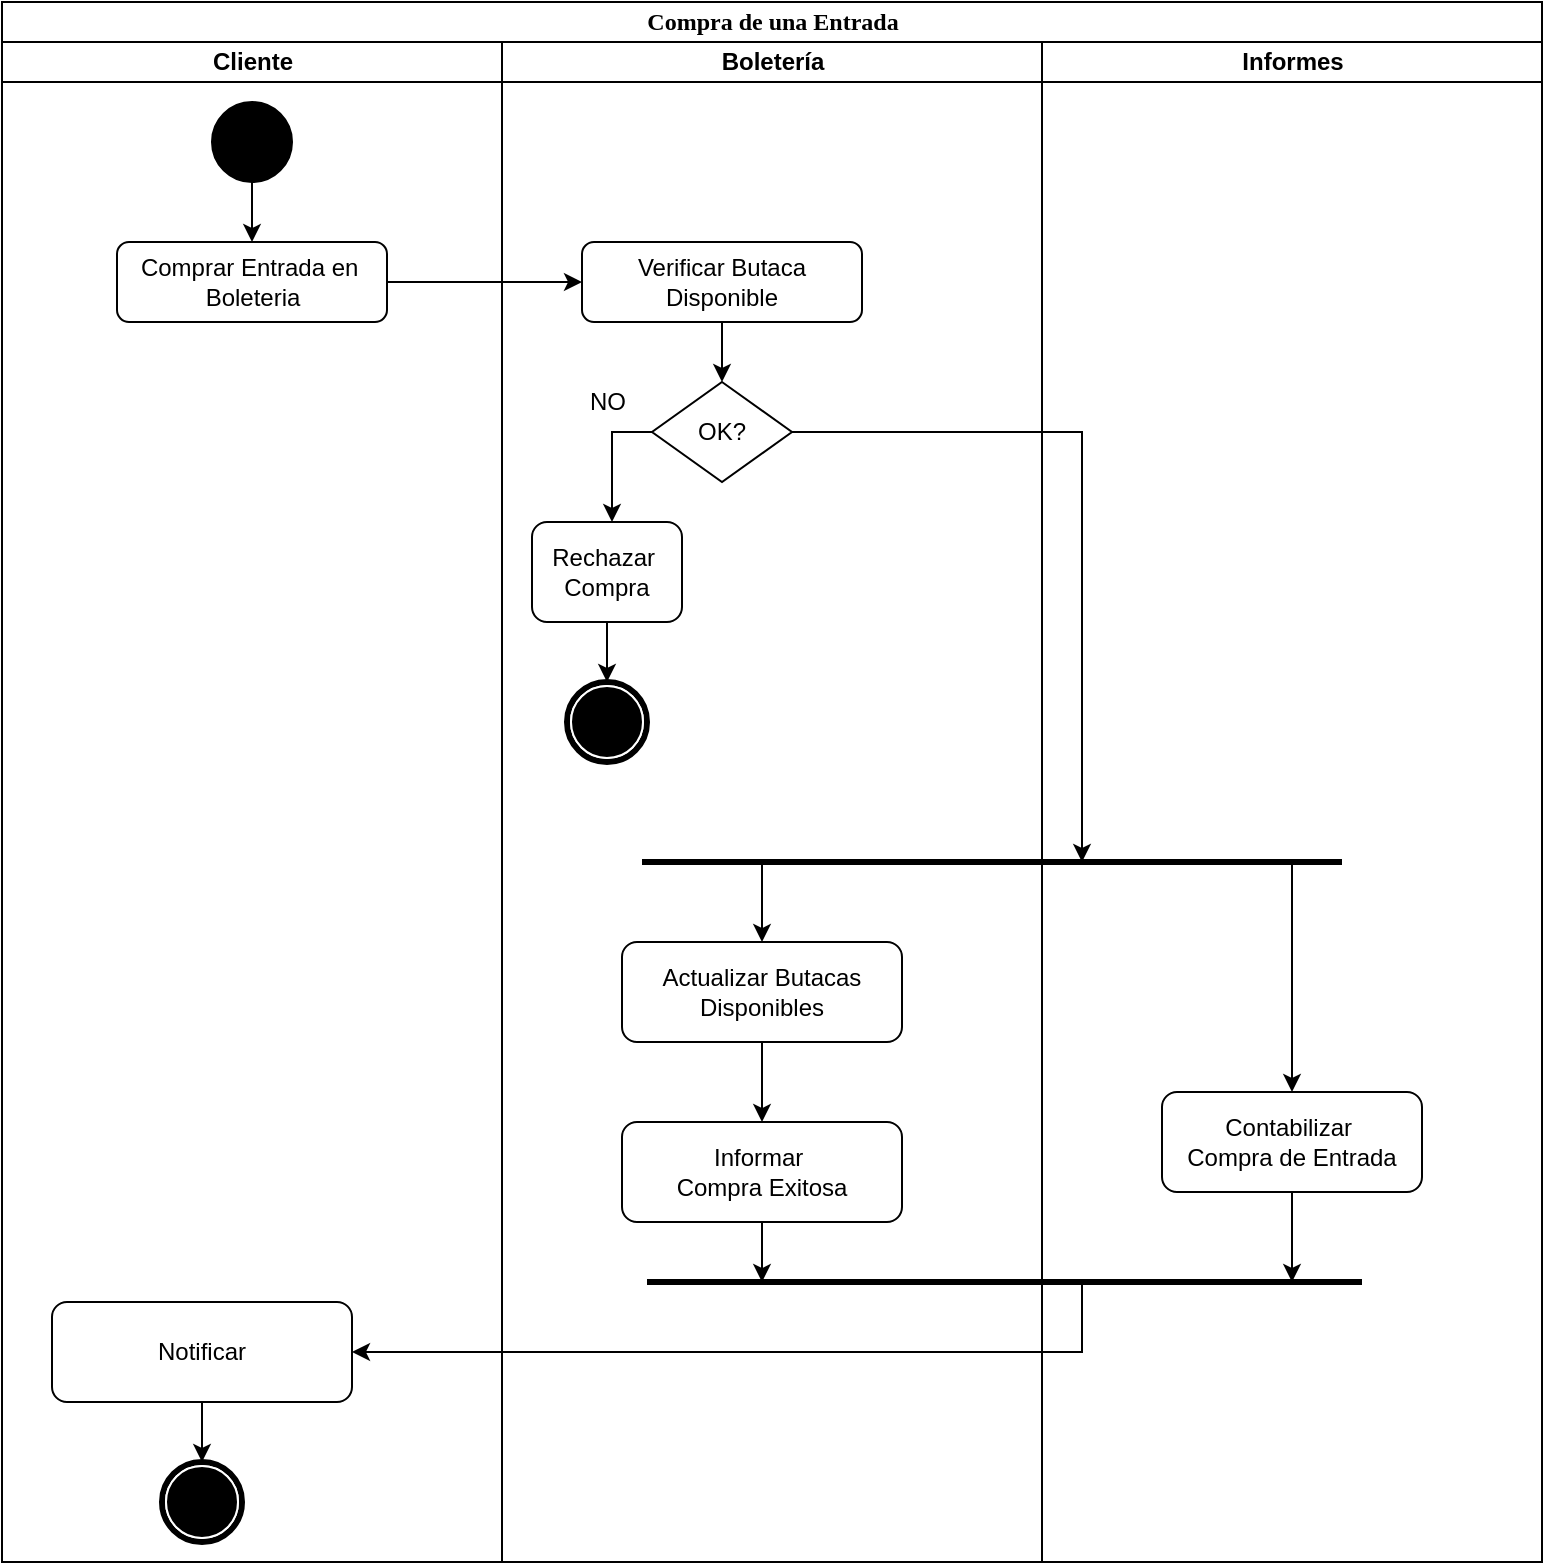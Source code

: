 <mxfile version="14.4.5" type="device"><diagram id="prtHgNgQTEPvFCAcTncT" name="Page-1"><mxGraphModel dx="1673" dy="831" grid="1" gridSize="10" guides="1" tooltips="1" connect="1" arrows="1" fold="1" page="1" pageScale="1" pageWidth="827" pageHeight="1169" math="0" shadow="0"><root><mxCell id="0"/><mxCell id="1" parent="0"/><mxCell id="8IdmzSKDxxxulXvF4Bli-1" value="Compra de una Entrada" style="swimlane;html=1;childLayout=stackLayout;startSize=20;rounded=0;shadow=0;comic=0;labelBackgroundColor=none;strokeWidth=1;fontFamily=Verdana;fontSize=12;align=center;" parent="1" vertex="1"><mxGeometry x="40" y="20" width="770" height="780" as="geometry"/></mxCell><mxCell id="8IdmzSKDxxxulXvF4Bli-2" value="Cliente" style="swimlane;html=1;startSize=20;" parent="8IdmzSKDxxxulXvF4Bli-1" vertex="1"><mxGeometry y="20" width="250" height="760" as="geometry"/></mxCell><mxCell id="8IdmzSKDxxxulXvF4Bli-3" style="edgeStyle=orthogonalEdgeStyle;rounded=0;orthogonalLoop=1;jettySize=auto;html=1;" parent="8IdmzSKDxxxulXvF4Bli-2" source="8IdmzSKDxxxulXvF4Bli-4" target="8IdmzSKDxxxulXvF4Bli-5" edge="1"><mxGeometry relative="1" as="geometry"/></mxCell><mxCell id="8IdmzSKDxxxulXvF4Bli-4" value="" style="ellipse;whiteSpace=wrap;html=1;rounded=0;shadow=0;comic=0;labelBackgroundColor=none;strokeWidth=1;fillColor=#000000;fontFamily=Verdana;fontSize=12;align=center;" parent="8IdmzSKDxxxulXvF4Bli-2" vertex="1"><mxGeometry x="105" y="30" width="40" height="40" as="geometry"/></mxCell><mxCell id="8IdmzSKDxxxulXvF4Bli-5" value="Comprar Entrada en&amp;nbsp;&lt;br&gt;Boleteria" style="rounded=1;whiteSpace=wrap;html=1;" parent="8IdmzSKDxxxulXvF4Bli-2" vertex="1"><mxGeometry x="57.5" y="100" width="135" height="40" as="geometry"/></mxCell><mxCell id="8IdmzSKDxxxulXvF4Bli-6" value="Notificar" style="rounded=1;whiteSpace=wrap;html=1;" parent="8IdmzSKDxxxulXvF4Bli-2" vertex="1"><mxGeometry x="25" y="630" width="150" height="50" as="geometry"/></mxCell><mxCell id="8IdmzSKDxxxulXvF4Bli-7" style="edgeStyle=orthogonalEdgeStyle;rounded=0;orthogonalLoop=1;jettySize=auto;html=1;startArrow=none;startFill=0;endArrow=classic;endFill=1;strokeWidth=1;exitX=0.5;exitY=1;exitDx=0;exitDy=0;entryX=0.5;entryY=0;entryDx=0;entryDy=0;" parent="8IdmzSKDxxxulXvF4Bli-2" source="8IdmzSKDxxxulXvF4Bli-6" target="8IdmzSKDxxxulXvF4Bli-8" edge="1"><mxGeometry relative="1" as="geometry"><mxPoint x="100" y="720.0" as="targetPoint"/><mxPoint x="100" y="670" as="sourcePoint"/></mxGeometry></mxCell><mxCell id="8IdmzSKDxxxulXvF4Bli-8" value="" style="shape=mxgraph.bpmn.shape;html=1;verticalLabelPosition=bottom;labelBackgroundColor=#ffffff;verticalAlign=top;perimeter=ellipsePerimeter;outline=end;symbol=terminate;rounded=0;shadow=0;comic=0;strokeWidth=1;fontFamily=Verdana;fontSize=12;align=center;" parent="8IdmzSKDxxxulXvF4Bli-2" vertex="1"><mxGeometry x="80" y="710" width="40" height="40" as="geometry"/></mxCell><mxCell id="8IdmzSKDxxxulXvF4Bli-9" value="Boletería" style="swimlane;html=1;startSize=20;" parent="8IdmzSKDxxxulXvF4Bli-1" vertex="1"><mxGeometry x="250" y="20" width="270" height="760" as="geometry"/></mxCell><mxCell id="8IdmzSKDxxxulXvF4Bli-10" value="" style="shape=mxgraph.bpmn.shape;html=1;verticalLabelPosition=bottom;labelBackgroundColor=#ffffff;verticalAlign=top;perimeter=ellipsePerimeter;outline=end;symbol=terminate;rounded=0;shadow=0;comic=0;strokeWidth=1;fontFamily=Verdana;fontSize=12;align=center;" parent="8IdmzSKDxxxulXvF4Bli-9" vertex="1"><mxGeometry x="32.5" y="320" width="40" height="40" as="geometry"/></mxCell><mxCell id="8IdmzSKDxxxulXvF4Bli-11" style="edgeStyle=orthogonalEdgeStyle;rounded=0;orthogonalLoop=1;jettySize=auto;html=1;entryX=0.5;entryY=0;entryDx=0;entryDy=0;" parent="8IdmzSKDxxxulXvF4Bli-9" source="8IdmzSKDxxxulXvF4Bli-12" target="8IdmzSKDxxxulXvF4Bli-10" edge="1"><mxGeometry relative="1" as="geometry"/></mxCell><mxCell id="8IdmzSKDxxxulXvF4Bli-12" value="Rechazar&amp;nbsp;&lt;br&gt;Compra" style="rounded=1;whiteSpace=wrap;html=1;" parent="8IdmzSKDxxxulXvF4Bli-9" vertex="1"><mxGeometry x="15" y="240" width="75" height="50" as="geometry"/></mxCell><mxCell id="8IdmzSKDxxxulXvF4Bli-13" style="edgeStyle=orthogonalEdgeStyle;rounded=0;orthogonalLoop=1;jettySize=auto;html=1;" parent="8IdmzSKDxxxulXvF4Bli-9" source="8IdmzSKDxxxulXvF4Bli-16" edge="1"><mxGeometry relative="1" as="geometry"><mxPoint x="55" y="240" as="targetPoint"/><Array as="points"><mxPoint x="55" y="195"/><mxPoint x="55" y="240"/></Array></mxGeometry></mxCell><mxCell id="8IdmzSKDxxxulXvF4Bli-14" value="&lt;br&gt;" style="edgeLabel;html=1;align=center;verticalAlign=middle;resizable=0;points=[];" parent="8IdmzSKDxxxulXvF4Bli-13" vertex="1" connectable="0"><mxGeometry x="-0.434" y="4" relative="1" as="geometry"><mxPoint as="offset"/></mxGeometry></mxCell><mxCell id="8IdmzSKDxxxulXvF4Bli-15" style="edgeStyle=orthogonalEdgeStyle;rounded=0;orthogonalLoop=1;jettySize=auto;html=1;" parent="8IdmzSKDxxxulXvF4Bli-9" source="8IdmzSKDxxxulXvF4Bli-16" edge="1"><mxGeometry relative="1" as="geometry"><Array as="points"><mxPoint x="290" y="195"/></Array><mxPoint x="290" y="410" as="targetPoint"/></mxGeometry></mxCell><mxCell id="8IdmzSKDxxxulXvF4Bli-16" value="OK?" style="rhombus;whiteSpace=wrap;html=1;" parent="8IdmzSKDxxxulXvF4Bli-9" vertex="1"><mxGeometry x="75" y="170" width="70" height="50" as="geometry"/></mxCell><mxCell id="8IdmzSKDxxxulXvF4Bli-17" style="edgeStyle=orthogonalEdgeStyle;rounded=0;orthogonalLoop=1;jettySize=auto;html=1;" parent="8IdmzSKDxxxulXvF4Bli-9" source="8IdmzSKDxxxulXvF4Bli-18" target="8IdmzSKDxxxulXvF4Bli-16" edge="1"><mxGeometry relative="1" as="geometry"/></mxCell><mxCell id="8IdmzSKDxxxulXvF4Bli-18" value="Verificar Butaca Disponible" style="rounded=1;whiteSpace=wrap;html=1;" parent="8IdmzSKDxxxulXvF4Bli-9" vertex="1"><mxGeometry x="40" y="100" width="140" height="40" as="geometry"/></mxCell><mxCell id="8IdmzSKDxxxulXvF4Bli-19" value="NO" style="text;html=1;strokeColor=none;fillColor=none;align=center;verticalAlign=middle;whiteSpace=wrap;rounded=0;" parent="8IdmzSKDxxxulXvF4Bli-9" vertex="1"><mxGeometry x="33" y="170" width="40" height="20" as="geometry"/></mxCell><mxCell id="8IdmzSKDxxxulXvF4Bli-20" value="Informar&amp;nbsp;&lt;br&gt;Compra Exitosa" style="rounded=1;whiteSpace=wrap;html=1;" parent="8IdmzSKDxxxulXvF4Bli-9" vertex="1"><mxGeometry x="60" y="540" width="140" height="50" as="geometry"/></mxCell><mxCell id="8IdmzSKDxxxulXvF4Bli-23" value="" style="endArrow=none;html=1;strokeWidth=3;" parent="8IdmzSKDxxxulXvF4Bli-9" edge="1"><mxGeometry width="50" height="50" relative="1" as="geometry"><mxPoint x="72.5" y="620" as="sourcePoint"/><mxPoint x="430" y="620" as="targetPoint"/></mxGeometry></mxCell><mxCell id="8IdmzSKDxxxulXvF4Bli-24" value="" style="endArrow=none;html=1;strokeWidth=3;" parent="8IdmzSKDxxxulXvF4Bli-9" edge="1"><mxGeometry width="50" height="50" relative="1" as="geometry"><mxPoint x="70" y="410" as="sourcePoint"/><mxPoint x="420" y="410" as="targetPoint"/></mxGeometry></mxCell><mxCell id="j5inL4M-kYh9RtNIt1dq-1" value="Actualizar Butacas&lt;br&gt;Disponibles" style="rounded=1;whiteSpace=wrap;html=1;" vertex="1" parent="8IdmzSKDxxxulXvF4Bli-9"><mxGeometry x="60" y="450" width="140" height="50" as="geometry"/></mxCell><mxCell id="j5inL4M-kYh9RtNIt1dq-3" style="edgeStyle=orthogonalEdgeStyle;rounded=0;orthogonalLoop=1;jettySize=auto;html=1;startArrow=none;startFill=0;endArrow=classic;endFill=1;strokeWidth=1;entryX=0.5;entryY=0;entryDx=0;entryDy=0;exitX=0.5;exitY=1;exitDx=0;exitDy=0;" edge="1" parent="8IdmzSKDxxxulXvF4Bli-9" source="j5inL4M-kYh9RtNIt1dq-1" target="8IdmzSKDxxxulXvF4Bli-20"><mxGeometry relative="1" as="geometry"><mxPoint x="140" y="470" as="targetPoint"/><mxPoint x="140" y="420" as="sourcePoint"/><Array as="points"><mxPoint x="130" y="520"/><mxPoint x="130" y="520"/></Array></mxGeometry></mxCell><mxCell id="8IdmzSKDxxxulXvF4Bli-25" value="Informes" style="swimlane;html=1;startSize=20;" parent="8IdmzSKDxxxulXvF4Bli-1" vertex="1"><mxGeometry x="520" y="20" width="250" height="760" as="geometry"/></mxCell><mxCell id="8IdmzSKDxxxulXvF4Bli-26" value="Contabilizar&amp;nbsp;&lt;br&gt;Compra de Entrada" style="rounded=1;whiteSpace=wrap;html=1;" parent="8IdmzSKDxxxulXvF4Bli-25" vertex="1"><mxGeometry x="60" y="525" width="130" height="50" as="geometry"/></mxCell><mxCell id="8IdmzSKDxxxulXvF4Bli-27" style="edgeStyle=orthogonalEdgeStyle;rounded=0;orthogonalLoop=1;jettySize=auto;html=1;startArrow=classic;startFill=1;endArrow=none;endFill=0;strokeWidth=1;exitX=1;exitY=0.5;exitDx=0;exitDy=0;" parent="8IdmzSKDxxxulXvF4Bli-25" source="8IdmzSKDxxxulXvF4Bli-6" edge="1"><mxGeometry relative="1" as="geometry"><mxPoint x="20" y="620" as="targetPoint"/><mxPoint x="125" y="610" as="sourcePoint"/><Array as="points"><mxPoint x="20" y="655"/></Array></mxGeometry></mxCell><mxCell id="8IdmzSKDxxxulXvF4Bli-28" value="" style="endArrow=classic;html=1;exitX=1;exitY=0.5;exitDx=0;exitDy=0;entryX=0;entryY=0.5;entryDx=0;entryDy=0;" parent="8IdmzSKDxxxulXvF4Bli-1" source="8IdmzSKDxxxulXvF4Bli-5" target="8IdmzSKDxxxulXvF4Bli-18" edge="1"><mxGeometry width="50" height="50" relative="1" as="geometry"><mxPoint x="310" y="310" as="sourcePoint"/><mxPoint x="360" y="260" as="targetPoint"/></mxGeometry></mxCell><mxCell id="8IdmzSKDxxxulXvF4Bli-39" style="edgeStyle=orthogonalEdgeStyle;rounded=0;orthogonalLoop=1;jettySize=auto;html=1;startArrow=none;startFill=0;endArrow=classic;endFill=1;strokeWidth=1;entryX=0.5;entryY=0;entryDx=0;entryDy=0;" parent="1" target="8IdmzSKDxxxulXvF4Bli-26" edge="1"><mxGeometry relative="1" as="geometry"><mxPoint x="695" y="480.0" as="targetPoint"/><mxPoint x="685" y="450.0" as="sourcePoint"/><Array as="points"><mxPoint x="685" y="470"/></Array></mxGeometry></mxCell><mxCell id="8IdmzSKDxxxulXvF4Bli-41" style="edgeStyle=orthogonalEdgeStyle;rounded=0;orthogonalLoop=1;jettySize=auto;html=1;startArrow=none;startFill=0;endArrow=classic;endFill=1;strokeWidth=1;" parent="1" source="8IdmzSKDxxxulXvF4Bli-26" edge="1"><mxGeometry relative="1" as="geometry"><mxPoint x="685" y="660.0" as="targetPoint"/></mxGeometry></mxCell><mxCell id="8IdmzSKDxxxulXvF4Bli-43" style="edgeStyle=orthogonalEdgeStyle;rounded=0;orthogonalLoop=1;jettySize=auto;html=1;startArrow=none;startFill=0;endArrow=classic;endFill=1;strokeWidth=1;exitX=0.5;exitY=1;exitDx=0;exitDy=0;" parent="1" edge="1"><mxGeometry relative="1" as="geometry"><mxPoint x="420" y="660.0" as="targetPoint"/><mxPoint x="420" y="630" as="sourcePoint"/></mxGeometry></mxCell><mxCell id="j5inL4M-kYh9RtNIt1dq-2" style="edgeStyle=orthogonalEdgeStyle;rounded=0;orthogonalLoop=1;jettySize=auto;html=1;startArrow=none;startFill=0;endArrow=classic;endFill=1;strokeWidth=1;" edge="1" parent="1"><mxGeometry relative="1" as="geometry"><mxPoint x="420" y="490" as="targetPoint"/><mxPoint x="420" y="450" as="sourcePoint"/><Array as="points"><mxPoint x="420" y="480"/><mxPoint x="420" y="480"/></Array></mxGeometry></mxCell></root></mxGraphModel></diagram></mxfile>